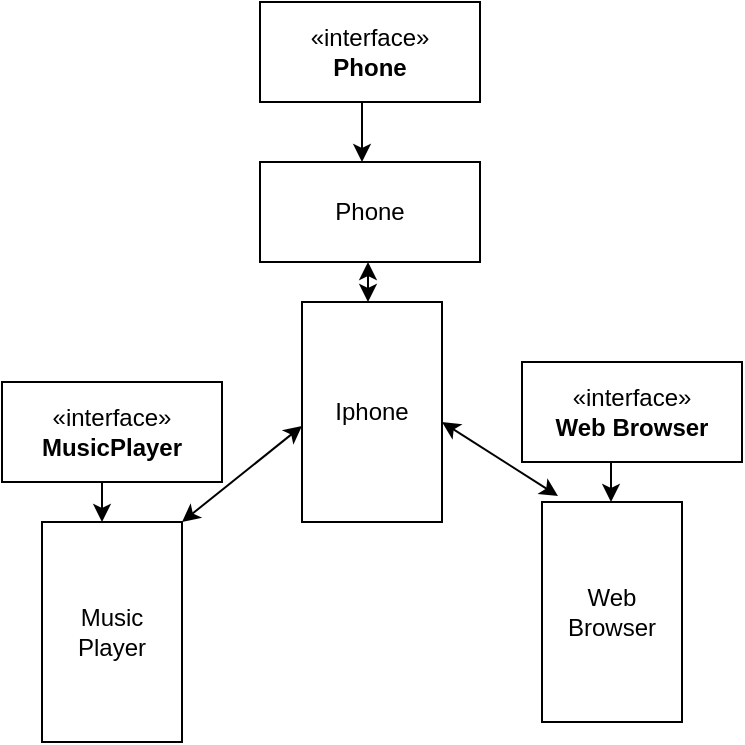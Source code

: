 <mxfile version="26.0.16">
  <diagram name="Página-1" id="QaPSQKVlnRnAdOykC86v">
    <mxGraphModel dx="1072" dy="771" grid="1" gridSize="10" guides="1" tooltips="1" connect="1" arrows="1" fold="1" page="1" pageScale="1" pageWidth="827" pageHeight="1169" math="0" shadow="0">
      <root>
        <mxCell id="0" />
        <mxCell id="1" parent="0" />
        <mxCell id="t9zvPuLt8CfcTzxDBKwa-2" value="Iphone" style="html=1;whiteSpace=wrap;direction=south;" vertex="1" parent="1">
          <mxGeometry x="380" y="340" width="70" height="110" as="geometry" />
        </mxCell>
        <mxCell id="t9zvPuLt8CfcTzxDBKwa-3" value="Web Browser" style="html=1;whiteSpace=wrap;direction=south;" vertex="1" parent="1">
          <mxGeometry x="500" y="440" width="70" height="110" as="geometry" />
        </mxCell>
        <mxCell id="t9zvPuLt8CfcTzxDBKwa-6" value="" style="endArrow=classic;startArrow=classic;html=1;rounded=0;entryX=-0.027;entryY=0.886;entryDx=0;entryDy=0;entryPerimeter=0;" edge="1" parent="1" target="t9zvPuLt8CfcTzxDBKwa-3">
          <mxGeometry width="50" height="50" relative="1" as="geometry">
            <mxPoint x="450" y="400" as="sourcePoint" />
            <mxPoint x="500" y="350" as="targetPoint" />
          </mxGeometry>
        </mxCell>
        <mxCell id="t9zvPuLt8CfcTzxDBKwa-7" value="Music Player" style="html=1;whiteSpace=wrap;direction=south;" vertex="1" parent="1">
          <mxGeometry x="250" y="450" width="70" height="110" as="geometry" />
        </mxCell>
        <mxCell id="t9zvPuLt8CfcTzxDBKwa-8" value="" style="endArrow=classic;startArrow=classic;html=1;rounded=0;entryX=0.836;entryY=1;entryDx=0;entryDy=0;entryPerimeter=0;" edge="1" parent="1">
          <mxGeometry width="50" height="50" relative="1" as="geometry">
            <mxPoint x="320" y="450" as="sourcePoint" />
            <mxPoint x="380" y="401.96" as="targetPoint" />
          </mxGeometry>
        </mxCell>
        <mxCell id="t9zvPuLt8CfcTzxDBKwa-10" value="«interface»&lt;br&gt;&lt;b&gt;MusicPlayer&lt;/b&gt;" style="html=1;whiteSpace=wrap;" vertex="1" parent="1">
          <mxGeometry x="230" y="380" width="110" height="50" as="geometry" />
        </mxCell>
        <mxCell id="t9zvPuLt8CfcTzxDBKwa-11" value="«interface»&lt;br&gt;&lt;b&gt;Web Browser&lt;/b&gt;" style="html=1;whiteSpace=wrap;" vertex="1" parent="1">
          <mxGeometry x="490" y="370" width="110" height="50" as="geometry" />
        </mxCell>
        <mxCell id="t9zvPuLt8CfcTzxDBKwa-13" value="" style="endArrow=classic;html=1;rounded=0;" edge="1" parent="1">
          <mxGeometry width="50" height="50" relative="1" as="geometry">
            <mxPoint x="280" y="430" as="sourcePoint" />
            <mxPoint x="280" y="450" as="targetPoint" />
            <Array as="points">
              <mxPoint x="280" y="440" />
            </Array>
          </mxGeometry>
        </mxCell>
        <mxCell id="t9zvPuLt8CfcTzxDBKwa-14" value="" style="endArrow=classic;html=1;rounded=0;" edge="1" parent="1">
          <mxGeometry width="50" height="50" relative="1" as="geometry">
            <mxPoint x="534.5" y="420" as="sourcePoint" />
            <mxPoint x="534.5" y="440" as="targetPoint" />
            <Array as="points">
              <mxPoint x="534.5" y="430" />
            </Array>
          </mxGeometry>
        </mxCell>
        <mxCell id="t9zvPuLt8CfcTzxDBKwa-15" value="Phone" style="html=1;whiteSpace=wrap;" vertex="1" parent="1">
          <mxGeometry x="359" y="270" width="110" height="50" as="geometry" />
        </mxCell>
        <mxCell id="t9zvPuLt8CfcTzxDBKwa-16" value="" style="endArrow=classic;startArrow=classic;html=1;rounded=0;" edge="1" parent="1">
          <mxGeometry width="50" height="50" relative="1" as="geometry">
            <mxPoint x="413" y="340" as="sourcePoint" />
            <mxPoint x="413" y="320" as="targetPoint" />
            <Array as="points" />
          </mxGeometry>
        </mxCell>
        <mxCell id="t9zvPuLt8CfcTzxDBKwa-17" value="«interface»&lt;br&gt;&lt;b&gt;Phone&lt;/b&gt;" style="html=1;whiteSpace=wrap;" vertex="1" parent="1">
          <mxGeometry x="359" y="190" width="110" height="50" as="geometry" />
        </mxCell>
        <mxCell id="t9zvPuLt8CfcTzxDBKwa-18" value="" style="endArrow=classic;html=1;rounded=0;" edge="1" parent="1">
          <mxGeometry width="50" height="50" relative="1" as="geometry">
            <mxPoint x="410" y="240" as="sourcePoint" />
            <mxPoint x="410" y="270" as="targetPoint" />
          </mxGeometry>
        </mxCell>
      </root>
    </mxGraphModel>
  </diagram>
</mxfile>
